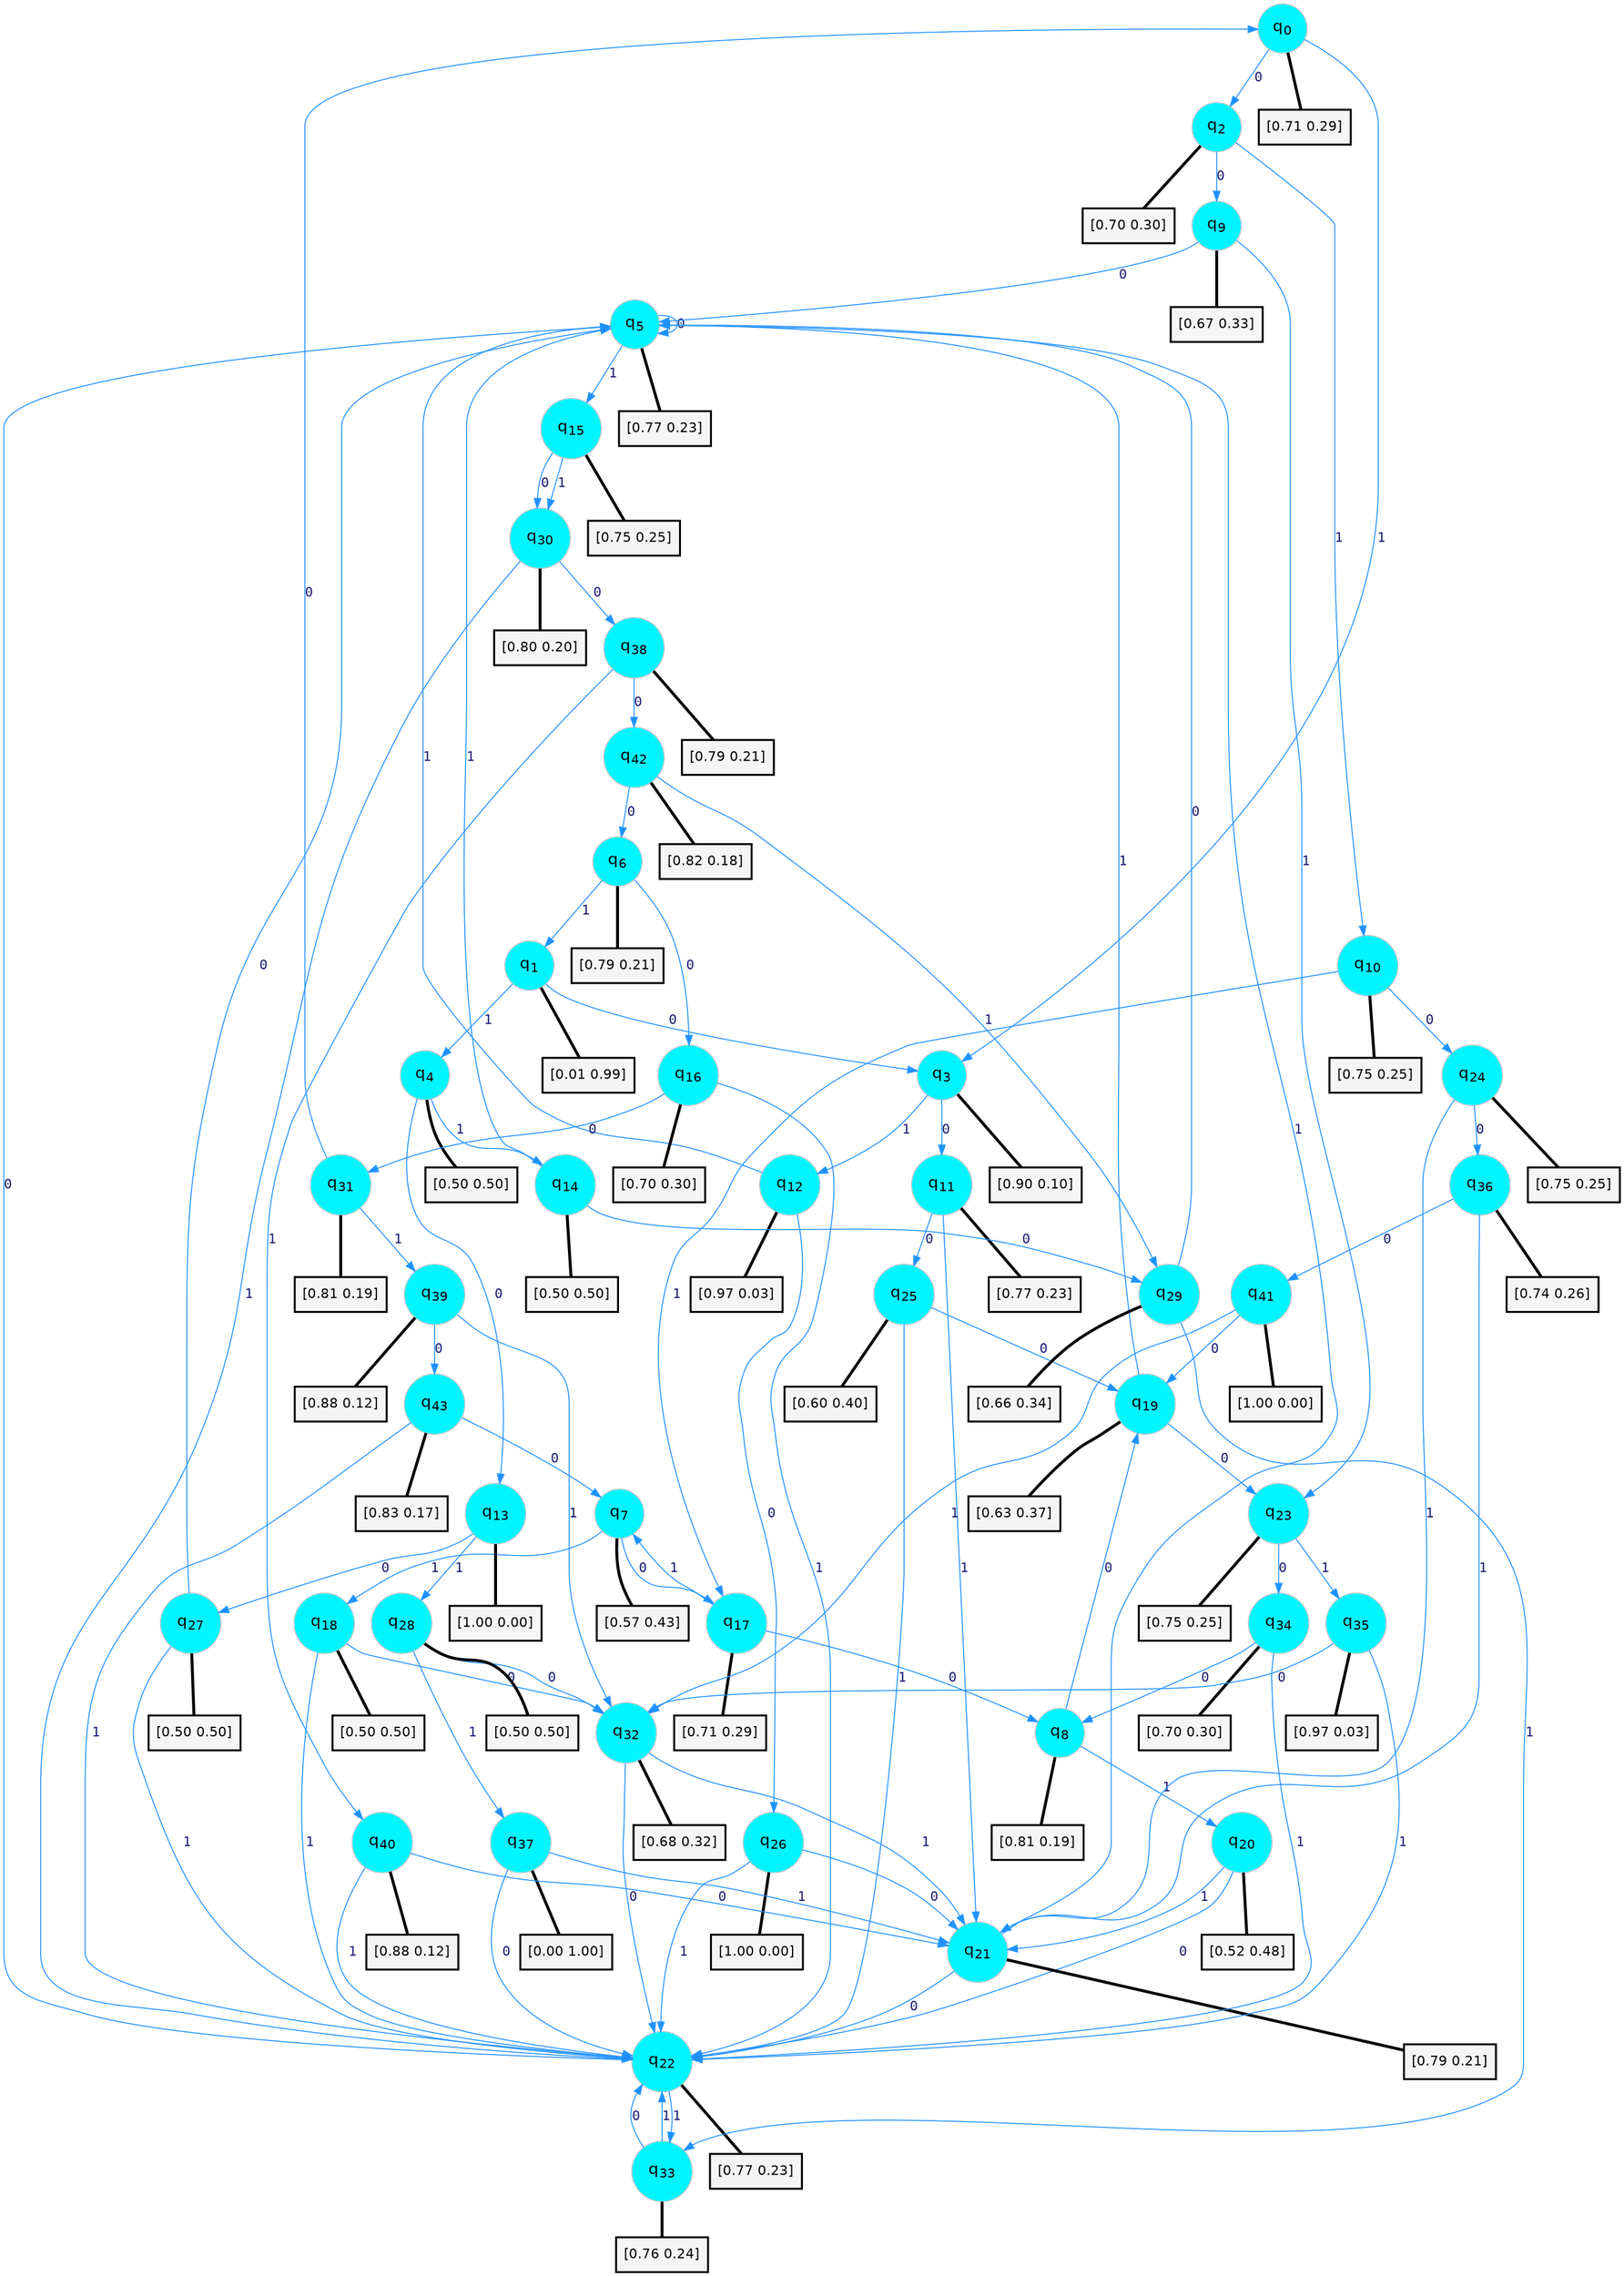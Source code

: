 digraph G {
graph [
bgcolor=transparent, dpi=300, rankdir=TD, size="40,25"];
node [
color=gray, fillcolor=turquoise1, fontcolor=black, fontname=Helvetica, fontsize=16, fontweight=bold, shape=circle, style=filled];
edge [
arrowsize=1, color=dodgerblue1, fontcolor=midnightblue, fontname=courier, fontweight=bold, penwidth=1, style=solid, weight=20];
0[label=<q<SUB>0</SUB>>];
1[label=<q<SUB>1</SUB>>];
2[label=<q<SUB>2</SUB>>];
3[label=<q<SUB>3</SUB>>];
4[label=<q<SUB>4</SUB>>];
5[label=<q<SUB>5</SUB>>];
6[label=<q<SUB>6</SUB>>];
7[label=<q<SUB>7</SUB>>];
8[label=<q<SUB>8</SUB>>];
9[label=<q<SUB>9</SUB>>];
10[label=<q<SUB>10</SUB>>];
11[label=<q<SUB>11</SUB>>];
12[label=<q<SUB>12</SUB>>];
13[label=<q<SUB>13</SUB>>];
14[label=<q<SUB>14</SUB>>];
15[label=<q<SUB>15</SUB>>];
16[label=<q<SUB>16</SUB>>];
17[label=<q<SUB>17</SUB>>];
18[label=<q<SUB>18</SUB>>];
19[label=<q<SUB>19</SUB>>];
20[label=<q<SUB>20</SUB>>];
21[label=<q<SUB>21</SUB>>];
22[label=<q<SUB>22</SUB>>];
23[label=<q<SUB>23</SUB>>];
24[label=<q<SUB>24</SUB>>];
25[label=<q<SUB>25</SUB>>];
26[label=<q<SUB>26</SUB>>];
27[label=<q<SUB>27</SUB>>];
28[label=<q<SUB>28</SUB>>];
29[label=<q<SUB>29</SUB>>];
30[label=<q<SUB>30</SUB>>];
31[label=<q<SUB>31</SUB>>];
32[label=<q<SUB>32</SUB>>];
33[label=<q<SUB>33</SUB>>];
34[label=<q<SUB>34</SUB>>];
35[label=<q<SUB>35</SUB>>];
36[label=<q<SUB>36</SUB>>];
37[label=<q<SUB>37</SUB>>];
38[label=<q<SUB>38</SUB>>];
39[label=<q<SUB>39</SUB>>];
40[label=<q<SUB>40</SUB>>];
41[label=<q<SUB>41</SUB>>];
42[label=<q<SUB>42</SUB>>];
43[label=<q<SUB>43</SUB>>];
44[label="[0.71 0.29]", shape=box,fontcolor=black, fontname=Helvetica, fontsize=14, penwidth=2, fillcolor=whitesmoke,color=black];
45[label="[0.01 0.99]", shape=box,fontcolor=black, fontname=Helvetica, fontsize=14, penwidth=2, fillcolor=whitesmoke,color=black];
46[label="[0.70 0.30]", shape=box,fontcolor=black, fontname=Helvetica, fontsize=14, penwidth=2, fillcolor=whitesmoke,color=black];
47[label="[0.90 0.10]", shape=box,fontcolor=black, fontname=Helvetica, fontsize=14, penwidth=2, fillcolor=whitesmoke,color=black];
48[label="[0.50 0.50]", shape=box,fontcolor=black, fontname=Helvetica, fontsize=14, penwidth=2, fillcolor=whitesmoke,color=black];
49[label="[0.77 0.23]", shape=box,fontcolor=black, fontname=Helvetica, fontsize=14, penwidth=2, fillcolor=whitesmoke,color=black];
50[label="[0.79 0.21]", shape=box,fontcolor=black, fontname=Helvetica, fontsize=14, penwidth=2, fillcolor=whitesmoke,color=black];
51[label="[0.57 0.43]", shape=box,fontcolor=black, fontname=Helvetica, fontsize=14, penwidth=2, fillcolor=whitesmoke,color=black];
52[label="[0.81 0.19]", shape=box,fontcolor=black, fontname=Helvetica, fontsize=14, penwidth=2, fillcolor=whitesmoke,color=black];
53[label="[0.67 0.33]", shape=box,fontcolor=black, fontname=Helvetica, fontsize=14, penwidth=2, fillcolor=whitesmoke,color=black];
54[label="[0.75 0.25]", shape=box,fontcolor=black, fontname=Helvetica, fontsize=14, penwidth=2, fillcolor=whitesmoke,color=black];
55[label="[0.77 0.23]", shape=box,fontcolor=black, fontname=Helvetica, fontsize=14, penwidth=2, fillcolor=whitesmoke,color=black];
56[label="[0.97 0.03]", shape=box,fontcolor=black, fontname=Helvetica, fontsize=14, penwidth=2, fillcolor=whitesmoke,color=black];
57[label="[1.00 0.00]", shape=box,fontcolor=black, fontname=Helvetica, fontsize=14, penwidth=2, fillcolor=whitesmoke,color=black];
58[label="[0.50 0.50]", shape=box,fontcolor=black, fontname=Helvetica, fontsize=14, penwidth=2, fillcolor=whitesmoke,color=black];
59[label="[0.75 0.25]", shape=box,fontcolor=black, fontname=Helvetica, fontsize=14, penwidth=2, fillcolor=whitesmoke,color=black];
60[label="[0.70 0.30]", shape=box,fontcolor=black, fontname=Helvetica, fontsize=14, penwidth=2, fillcolor=whitesmoke,color=black];
61[label="[0.71 0.29]", shape=box,fontcolor=black, fontname=Helvetica, fontsize=14, penwidth=2, fillcolor=whitesmoke,color=black];
62[label="[0.50 0.50]", shape=box,fontcolor=black, fontname=Helvetica, fontsize=14, penwidth=2, fillcolor=whitesmoke,color=black];
63[label="[0.63 0.37]", shape=box,fontcolor=black, fontname=Helvetica, fontsize=14, penwidth=2, fillcolor=whitesmoke,color=black];
64[label="[0.52 0.48]", shape=box,fontcolor=black, fontname=Helvetica, fontsize=14, penwidth=2, fillcolor=whitesmoke,color=black];
65[label="[0.79 0.21]", shape=box,fontcolor=black, fontname=Helvetica, fontsize=14, penwidth=2, fillcolor=whitesmoke,color=black];
66[label="[0.77 0.23]", shape=box,fontcolor=black, fontname=Helvetica, fontsize=14, penwidth=2, fillcolor=whitesmoke,color=black];
67[label="[0.75 0.25]", shape=box,fontcolor=black, fontname=Helvetica, fontsize=14, penwidth=2, fillcolor=whitesmoke,color=black];
68[label="[0.75 0.25]", shape=box,fontcolor=black, fontname=Helvetica, fontsize=14, penwidth=2, fillcolor=whitesmoke,color=black];
69[label="[0.60 0.40]", shape=box,fontcolor=black, fontname=Helvetica, fontsize=14, penwidth=2, fillcolor=whitesmoke,color=black];
70[label="[1.00 0.00]", shape=box,fontcolor=black, fontname=Helvetica, fontsize=14, penwidth=2, fillcolor=whitesmoke,color=black];
71[label="[0.50 0.50]", shape=box,fontcolor=black, fontname=Helvetica, fontsize=14, penwidth=2, fillcolor=whitesmoke,color=black];
72[label="[0.50 0.50]", shape=box,fontcolor=black, fontname=Helvetica, fontsize=14, penwidth=2, fillcolor=whitesmoke,color=black];
73[label="[0.66 0.34]", shape=box,fontcolor=black, fontname=Helvetica, fontsize=14, penwidth=2, fillcolor=whitesmoke,color=black];
74[label="[0.80 0.20]", shape=box,fontcolor=black, fontname=Helvetica, fontsize=14, penwidth=2, fillcolor=whitesmoke,color=black];
75[label="[0.81 0.19]", shape=box,fontcolor=black, fontname=Helvetica, fontsize=14, penwidth=2, fillcolor=whitesmoke,color=black];
76[label="[0.68 0.32]", shape=box,fontcolor=black, fontname=Helvetica, fontsize=14, penwidth=2, fillcolor=whitesmoke,color=black];
77[label="[0.76 0.24]", shape=box,fontcolor=black, fontname=Helvetica, fontsize=14, penwidth=2, fillcolor=whitesmoke,color=black];
78[label="[0.70 0.30]", shape=box,fontcolor=black, fontname=Helvetica, fontsize=14, penwidth=2, fillcolor=whitesmoke,color=black];
79[label="[0.97 0.03]", shape=box,fontcolor=black, fontname=Helvetica, fontsize=14, penwidth=2, fillcolor=whitesmoke,color=black];
80[label="[0.74 0.26]", shape=box,fontcolor=black, fontname=Helvetica, fontsize=14, penwidth=2, fillcolor=whitesmoke,color=black];
81[label="[0.00 1.00]", shape=box,fontcolor=black, fontname=Helvetica, fontsize=14, penwidth=2, fillcolor=whitesmoke,color=black];
82[label="[0.79 0.21]", shape=box,fontcolor=black, fontname=Helvetica, fontsize=14, penwidth=2, fillcolor=whitesmoke,color=black];
83[label="[0.88 0.12]", shape=box,fontcolor=black, fontname=Helvetica, fontsize=14, penwidth=2, fillcolor=whitesmoke,color=black];
84[label="[0.88 0.12]", shape=box,fontcolor=black, fontname=Helvetica, fontsize=14, penwidth=2, fillcolor=whitesmoke,color=black];
85[label="[1.00 0.00]", shape=box,fontcolor=black, fontname=Helvetica, fontsize=14, penwidth=2, fillcolor=whitesmoke,color=black];
86[label="[0.82 0.18]", shape=box,fontcolor=black, fontname=Helvetica, fontsize=14, penwidth=2, fillcolor=whitesmoke,color=black];
87[label="[0.83 0.17]", shape=box,fontcolor=black, fontname=Helvetica, fontsize=14, penwidth=2, fillcolor=whitesmoke,color=black];
0->2 [label=0];
0->3 [label=1];
0->44 [arrowhead=none, penwidth=3,color=black];
1->3 [label=0];
1->4 [label=1];
1->45 [arrowhead=none, penwidth=3,color=black];
2->9 [label=0];
2->10 [label=1];
2->46 [arrowhead=none, penwidth=3,color=black];
3->11 [label=0];
3->12 [label=1];
3->47 [arrowhead=none, penwidth=3,color=black];
4->13 [label=0];
4->14 [label=1];
4->48 [arrowhead=none, penwidth=3,color=black];
5->5 [label=0];
5->15 [label=1];
5->49 [arrowhead=none, penwidth=3,color=black];
6->16 [label=0];
6->1 [label=1];
6->50 [arrowhead=none, penwidth=3,color=black];
7->17 [label=0];
7->18 [label=1];
7->51 [arrowhead=none, penwidth=3,color=black];
8->19 [label=0];
8->20 [label=1];
8->52 [arrowhead=none, penwidth=3,color=black];
9->5 [label=0];
9->23 [label=1];
9->53 [arrowhead=none, penwidth=3,color=black];
10->24 [label=0];
10->17 [label=1];
10->54 [arrowhead=none, penwidth=3,color=black];
11->25 [label=0];
11->21 [label=1];
11->55 [arrowhead=none, penwidth=3,color=black];
12->26 [label=0];
12->5 [label=1];
12->56 [arrowhead=none, penwidth=3,color=black];
13->27 [label=0];
13->28 [label=1];
13->57 [arrowhead=none, penwidth=3,color=black];
14->29 [label=0];
14->5 [label=1];
14->58 [arrowhead=none, penwidth=3,color=black];
15->30 [label=0];
15->30 [label=1];
15->59 [arrowhead=none, penwidth=3,color=black];
16->31 [label=0];
16->22 [label=1];
16->60 [arrowhead=none, penwidth=3,color=black];
17->8 [label=0];
17->7 [label=1];
17->61 [arrowhead=none, penwidth=3,color=black];
18->32 [label=0];
18->22 [label=1];
18->62 [arrowhead=none, penwidth=3,color=black];
19->23 [label=0];
19->5 [label=1];
19->63 [arrowhead=none, penwidth=3,color=black];
20->22 [label=0];
20->21 [label=1];
20->64 [arrowhead=none, penwidth=3,color=black];
21->22 [label=0];
21->5 [label=1];
21->65 [arrowhead=none, penwidth=3,color=black];
22->5 [label=0];
22->33 [label=1];
22->66 [arrowhead=none, penwidth=3,color=black];
23->34 [label=0];
23->35 [label=1];
23->67 [arrowhead=none, penwidth=3,color=black];
24->36 [label=0];
24->21 [label=1];
24->68 [arrowhead=none, penwidth=3,color=black];
25->19 [label=0];
25->22 [label=1];
25->69 [arrowhead=none, penwidth=3,color=black];
26->21 [label=0];
26->22 [label=1];
26->70 [arrowhead=none, penwidth=3,color=black];
27->5 [label=0];
27->22 [label=1];
27->71 [arrowhead=none, penwidth=3,color=black];
28->32 [label=0];
28->37 [label=1];
28->72 [arrowhead=none, penwidth=3,color=black];
29->5 [label=0];
29->33 [label=1];
29->73 [arrowhead=none, penwidth=3,color=black];
30->38 [label=0];
30->22 [label=1];
30->74 [arrowhead=none, penwidth=3,color=black];
31->0 [label=0];
31->39 [label=1];
31->75 [arrowhead=none, penwidth=3,color=black];
32->22 [label=0];
32->21 [label=1];
32->76 [arrowhead=none, penwidth=3,color=black];
33->22 [label=0];
33->22 [label=1];
33->77 [arrowhead=none, penwidth=3,color=black];
34->8 [label=0];
34->22 [label=1];
34->78 [arrowhead=none, penwidth=3,color=black];
35->32 [label=0];
35->22 [label=1];
35->79 [arrowhead=none, penwidth=3,color=black];
36->41 [label=0];
36->21 [label=1];
36->80 [arrowhead=none, penwidth=3,color=black];
37->22 [label=0];
37->21 [label=1];
37->81 [arrowhead=none, penwidth=3,color=black];
38->42 [label=0];
38->40 [label=1];
38->82 [arrowhead=none, penwidth=3,color=black];
39->43 [label=0];
39->32 [label=1];
39->83 [arrowhead=none, penwidth=3,color=black];
40->21 [label=0];
40->22 [label=1];
40->84 [arrowhead=none, penwidth=3,color=black];
41->19 [label=0];
41->32 [label=1];
41->85 [arrowhead=none, penwidth=3,color=black];
42->6 [label=0];
42->29 [label=1];
42->86 [arrowhead=none, penwidth=3,color=black];
43->7 [label=0];
43->22 [label=1];
43->87 [arrowhead=none, penwidth=3,color=black];
}
